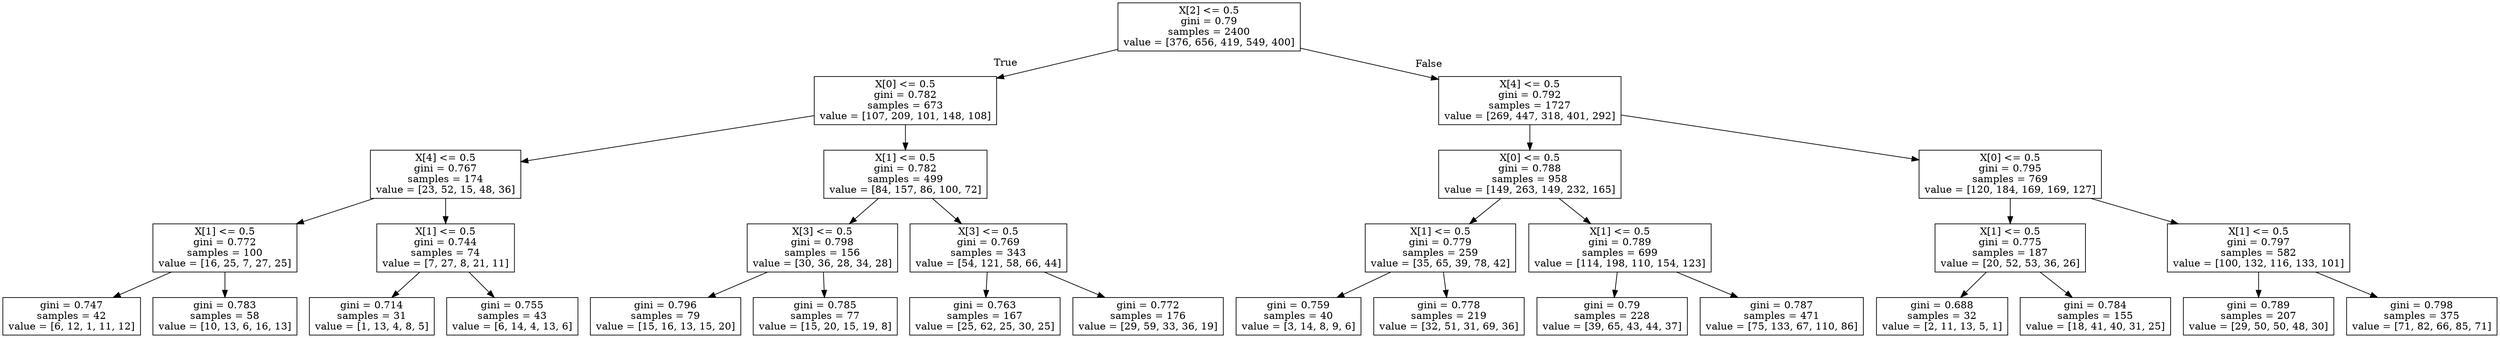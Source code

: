 digraph Tree {
node [shape=box] ;
0 [label="X[2] <= 0.5\ngini = 0.79\nsamples = 2400\nvalue = [376, 656, 419, 549, 400]"] ;
1 [label="X[0] <= 0.5\ngini = 0.782\nsamples = 673\nvalue = [107, 209, 101, 148, 108]"] ;
0 -> 1 [labeldistance=2.5, labelangle=45, headlabel="True"] ;
2 [label="X[4] <= 0.5\ngini = 0.767\nsamples = 174\nvalue = [23, 52, 15, 48, 36]"] ;
1 -> 2 ;
3 [label="X[1] <= 0.5\ngini = 0.772\nsamples = 100\nvalue = [16, 25, 7, 27, 25]"] ;
2 -> 3 ;
4 [label="gini = 0.747\nsamples = 42\nvalue = [6, 12, 1, 11, 12]"] ;
3 -> 4 ;
5 [label="gini = 0.783\nsamples = 58\nvalue = [10, 13, 6, 16, 13]"] ;
3 -> 5 ;
6 [label="X[1] <= 0.5\ngini = 0.744\nsamples = 74\nvalue = [7, 27, 8, 21, 11]"] ;
2 -> 6 ;
7 [label="gini = 0.714\nsamples = 31\nvalue = [1, 13, 4, 8, 5]"] ;
6 -> 7 ;
8 [label="gini = 0.755\nsamples = 43\nvalue = [6, 14, 4, 13, 6]"] ;
6 -> 8 ;
9 [label="X[1] <= 0.5\ngini = 0.782\nsamples = 499\nvalue = [84, 157, 86, 100, 72]"] ;
1 -> 9 ;
10 [label="X[3] <= 0.5\ngini = 0.798\nsamples = 156\nvalue = [30, 36, 28, 34, 28]"] ;
9 -> 10 ;
11 [label="gini = 0.796\nsamples = 79\nvalue = [15, 16, 13, 15, 20]"] ;
10 -> 11 ;
12 [label="gini = 0.785\nsamples = 77\nvalue = [15, 20, 15, 19, 8]"] ;
10 -> 12 ;
13 [label="X[3] <= 0.5\ngini = 0.769\nsamples = 343\nvalue = [54, 121, 58, 66, 44]"] ;
9 -> 13 ;
14 [label="gini = 0.763\nsamples = 167\nvalue = [25, 62, 25, 30, 25]"] ;
13 -> 14 ;
15 [label="gini = 0.772\nsamples = 176\nvalue = [29, 59, 33, 36, 19]"] ;
13 -> 15 ;
16 [label="X[4] <= 0.5\ngini = 0.792\nsamples = 1727\nvalue = [269, 447, 318, 401, 292]"] ;
0 -> 16 [labeldistance=2.5, labelangle=-45, headlabel="False"] ;
17 [label="X[0] <= 0.5\ngini = 0.788\nsamples = 958\nvalue = [149, 263, 149, 232, 165]"] ;
16 -> 17 ;
18 [label="X[1] <= 0.5\ngini = 0.779\nsamples = 259\nvalue = [35, 65, 39, 78, 42]"] ;
17 -> 18 ;
19 [label="gini = 0.759\nsamples = 40\nvalue = [3, 14, 8, 9, 6]"] ;
18 -> 19 ;
20 [label="gini = 0.778\nsamples = 219\nvalue = [32, 51, 31, 69, 36]"] ;
18 -> 20 ;
21 [label="X[1] <= 0.5\ngini = 0.789\nsamples = 699\nvalue = [114, 198, 110, 154, 123]"] ;
17 -> 21 ;
22 [label="gini = 0.79\nsamples = 228\nvalue = [39, 65, 43, 44, 37]"] ;
21 -> 22 ;
23 [label="gini = 0.787\nsamples = 471\nvalue = [75, 133, 67, 110, 86]"] ;
21 -> 23 ;
24 [label="X[0] <= 0.5\ngini = 0.795\nsamples = 769\nvalue = [120, 184, 169, 169, 127]"] ;
16 -> 24 ;
25 [label="X[1] <= 0.5\ngini = 0.775\nsamples = 187\nvalue = [20, 52, 53, 36, 26]"] ;
24 -> 25 ;
26 [label="gini = 0.688\nsamples = 32\nvalue = [2, 11, 13, 5, 1]"] ;
25 -> 26 ;
27 [label="gini = 0.784\nsamples = 155\nvalue = [18, 41, 40, 31, 25]"] ;
25 -> 27 ;
28 [label="X[1] <= 0.5\ngini = 0.797\nsamples = 582\nvalue = [100, 132, 116, 133, 101]"] ;
24 -> 28 ;
29 [label="gini = 0.789\nsamples = 207\nvalue = [29, 50, 50, 48, 30]"] ;
28 -> 29 ;
30 [label="gini = 0.798\nsamples = 375\nvalue = [71, 82, 66, 85, 71]"] ;
28 -> 30 ;
}